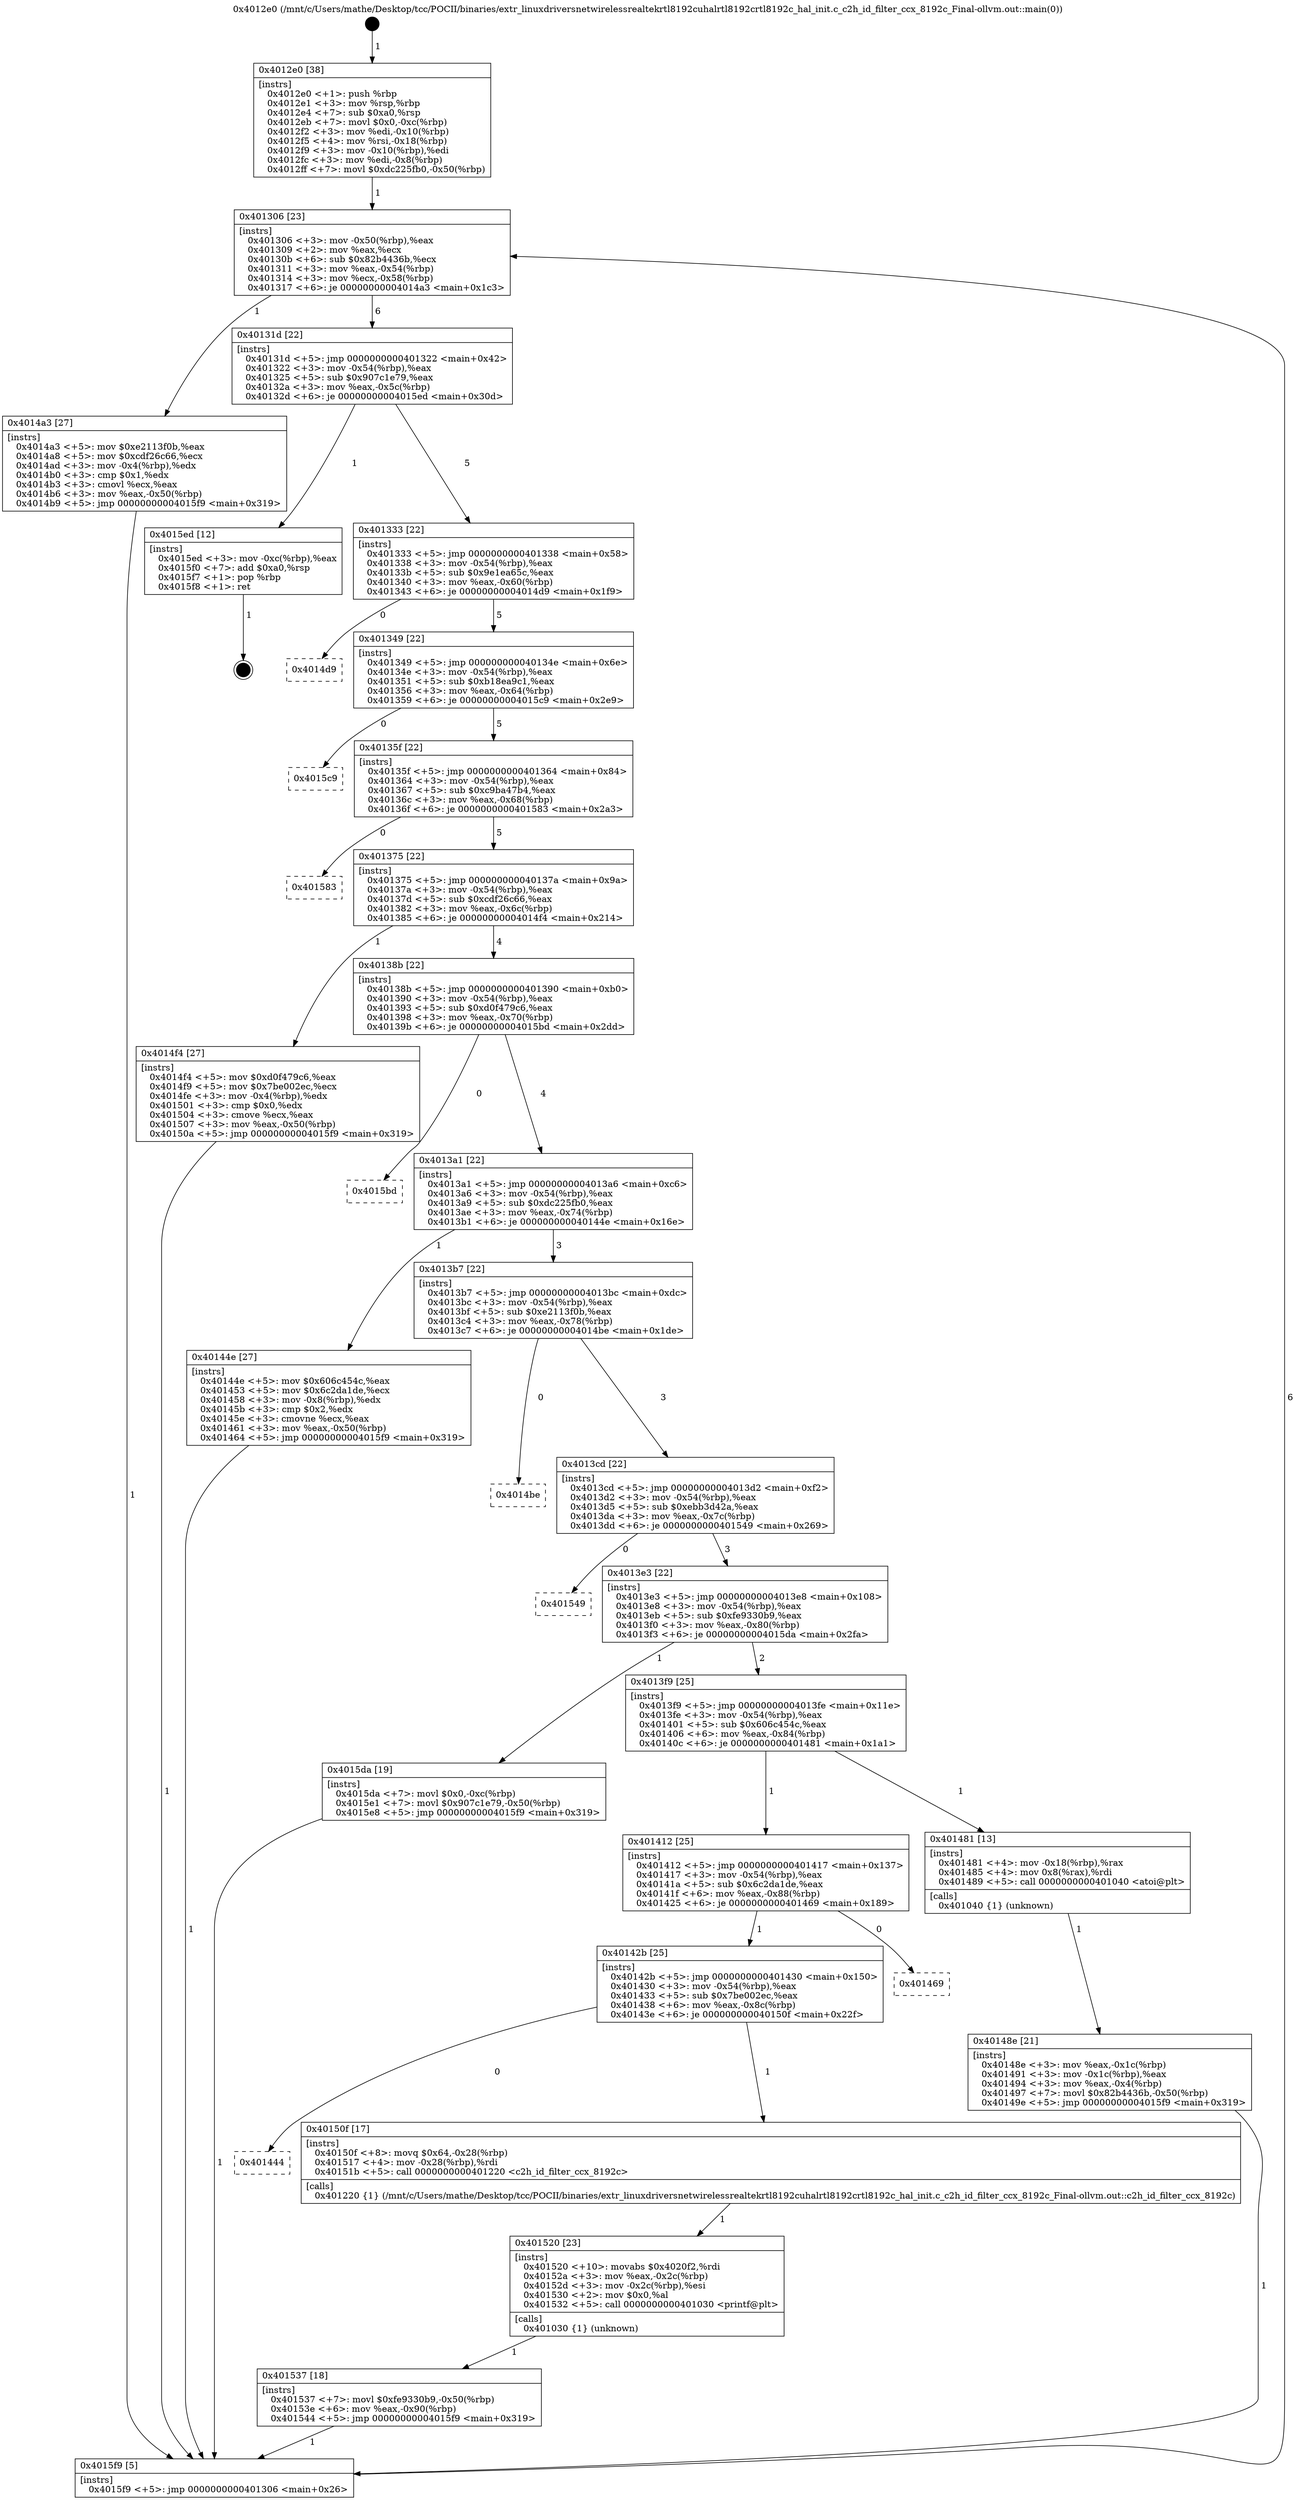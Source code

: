 digraph "0x4012e0" {
  label = "0x4012e0 (/mnt/c/Users/mathe/Desktop/tcc/POCII/binaries/extr_linuxdriversnetwirelessrealtekrtl8192cuhalrtl8192crtl8192c_hal_init.c_c2h_id_filter_ccx_8192c_Final-ollvm.out::main(0))"
  labelloc = "t"
  node[shape=record]

  Entry [label="",width=0.3,height=0.3,shape=circle,fillcolor=black,style=filled]
  "0x401306" [label="{
     0x401306 [23]\l
     | [instrs]\l
     &nbsp;&nbsp;0x401306 \<+3\>: mov -0x50(%rbp),%eax\l
     &nbsp;&nbsp;0x401309 \<+2\>: mov %eax,%ecx\l
     &nbsp;&nbsp;0x40130b \<+6\>: sub $0x82b4436b,%ecx\l
     &nbsp;&nbsp;0x401311 \<+3\>: mov %eax,-0x54(%rbp)\l
     &nbsp;&nbsp;0x401314 \<+3\>: mov %ecx,-0x58(%rbp)\l
     &nbsp;&nbsp;0x401317 \<+6\>: je 00000000004014a3 \<main+0x1c3\>\l
  }"]
  "0x4014a3" [label="{
     0x4014a3 [27]\l
     | [instrs]\l
     &nbsp;&nbsp;0x4014a3 \<+5\>: mov $0xe2113f0b,%eax\l
     &nbsp;&nbsp;0x4014a8 \<+5\>: mov $0xcdf26c66,%ecx\l
     &nbsp;&nbsp;0x4014ad \<+3\>: mov -0x4(%rbp),%edx\l
     &nbsp;&nbsp;0x4014b0 \<+3\>: cmp $0x1,%edx\l
     &nbsp;&nbsp;0x4014b3 \<+3\>: cmovl %ecx,%eax\l
     &nbsp;&nbsp;0x4014b6 \<+3\>: mov %eax,-0x50(%rbp)\l
     &nbsp;&nbsp;0x4014b9 \<+5\>: jmp 00000000004015f9 \<main+0x319\>\l
  }"]
  "0x40131d" [label="{
     0x40131d [22]\l
     | [instrs]\l
     &nbsp;&nbsp;0x40131d \<+5\>: jmp 0000000000401322 \<main+0x42\>\l
     &nbsp;&nbsp;0x401322 \<+3\>: mov -0x54(%rbp),%eax\l
     &nbsp;&nbsp;0x401325 \<+5\>: sub $0x907c1e79,%eax\l
     &nbsp;&nbsp;0x40132a \<+3\>: mov %eax,-0x5c(%rbp)\l
     &nbsp;&nbsp;0x40132d \<+6\>: je 00000000004015ed \<main+0x30d\>\l
  }"]
  Exit [label="",width=0.3,height=0.3,shape=circle,fillcolor=black,style=filled,peripheries=2]
  "0x4015ed" [label="{
     0x4015ed [12]\l
     | [instrs]\l
     &nbsp;&nbsp;0x4015ed \<+3\>: mov -0xc(%rbp),%eax\l
     &nbsp;&nbsp;0x4015f0 \<+7\>: add $0xa0,%rsp\l
     &nbsp;&nbsp;0x4015f7 \<+1\>: pop %rbp\l
     &nbsp;&nbsp;0x4015f8 \<+1\>: ret\l
  }"]
  "0x401333" [label="{
     0x401333 [22]\l
     | [instrs]\l
     &nbsp;&nbsp;0x401333 \<+5\>: jmp 0000000000401338 \<main+0x58\>\l
     &nbsp;&nbsp;0x401338 \<+3\>: mov -0x54(%rbp),%eax\l
     &nbsp;&nbsp;0x40133b \<+5\>: sub $0x9e1ea65c,%eax\l
     &nbsp;&nbsp;0x401340 \<+3\>: mov %eax,-0x60(%rbp)\l
     &nbsp;&nbsp;0x401343 \<+6\>: je 00000000004014d9 \<main+0x1f9\>\l
  }"]
  "0x401537" [label="{
     0x401537 [18]\l
     | [instrs]\l
     &nbsp;&nbsp;0x401537 \<+7\>: movl $0xfe9330b9,-0x50(%rbp)\l
     &nbsp;&nbsp;0x40153e \<+6\>: mov %eax,-0x90(%rbp)\l
     &nbsp;&nbsp;0x401544 \<+5\>: jmp 00000000004015f9 \<main+0x319\>\l
  }"]
  "0x4014d9" [label="{
     0x4014d9\l
  }", style=dashed]
  "0x401349" [label="{
     0x401349 [22]\l
     | [instrs]\l
     &nbsp;&nbsp;0x401349 \<+5\>: jmp 000000000040134e \<main+0x6e\>\l
     &nbsp;&nbsp;0x40134e \<+3\>: mov -0x54(%rbp),%eax\l
     &nbsp;&nbsp;0x401351 \<+5\>: sub $0xb18ea9c1,%eax\l
     &nbsp;&nbsp;0x401356 \<+3\>: mov %eax,-0x64(%rbp)\l
     &nbsp;&nbsp;0x401359 \<+6\>: je 00000000004015c9 \<main+0x2e9\>\l
  }"]
  "0x401520" [label="{
     0x401520 [23]\l
     | [instrs]\l
     &nbsp;&nbsp;0x401520 \<+10\>: movabs $0x4020f2,%rdi\l
     &nbsp;&nbsp;0x40152a \<+3\>: mov %eax,-0x2c(%rbp)\l
     &nbsp;&nbsp;0x40152d \<+3\>: mov -0x2c(%rbp),%esi\l
     &nbsp;&nbsp;0x401530 \<+2\>: mov $0x0,%al\l
     &nbsp;&nbsp;0x401532 \<+5\>: call 0000000000401030 \<printf@plt\>\l
     | [calls]\l
     &nbsp;&nbsp;0x401030 \{1\} (unknown)\l
  }"]
  "0x4015c9" [label="{
     0x4015c9\l
  }", style=dashed]
  "0x40135f" [label="{
     0x40135f [22]\l
     | [instrs]\l
     &nbsp;&nbsp;0x40135f \<+5\>: jmp 0000000000401364 \<main+0x84\>\l
     &nbsp;&nbsp;0x401364 \<+3\>: mov -0x54(%rbp),%eax\l
     &nbsp;&nbsp;0x401367 \<+5\>: sub $0xc9ba47b4,%eax\l
     &nbsp;&nbsp;0x40136c \<+3\>: mov %eax,-0x68(%rbp)\l
     &nbsp;&nbsp;0x40136f \<+6\>: je 0000000000401583 \<main+0x2a3\>\l
  }"]
  "0x401444" [label="{
     0x401444\l
  }", style=dashed]
  "0x401583" [label="{
     0x401583\l
  }", style=dashed]
  "0x401375" [label="{
     0x401375 [22]\l
     | [instrs]\l
     &nbsp;&nbsp;0x401375 \<+5\>: jmp 000000000040137a \<main+0x9a\>\l
     &nbsp;&nbsp;0x40137a \<+3\>: mov -0x54(%rbp),%eax\l
     &nbsp;&nbsp;0x40137d \<+5\>: sub $0xcdf26c66,%eax\l
     &nbsp;&nbsp;0x401382 \<+3\>: mov %eax,-0x6c(%rbp)\l
     &nbsp;&nbsp;0x401385 \<+6\>: je 00000000004014f4 \<main+0x214\>\l
  }"]
  "0x40150f" [label="{
     0x40150f [17]\l
     | [instrs]\l
     &nbsp;&nbsp;0x40150f \<+8\>: movq $0x64,-0x28(%rbp)\l
     &nbsp;&nbsp;0x401517 \<+4\>: mov -0x28(%rbp),%rdi\l
     &nbsp;&nbsp;0x40151b \<+5\>: call 0000000000401220 \<c2h_id_filter_ccx_8192c\>\l
     | [calls]\l
     &nbsp;&nbsp;0x401220 \{1\} (/mnt/c/Users/mathe/Desktop/tcc/POCII/binaries/extr_linuxdriversnetwirelessrealtekrtl8192cuhalrtl8192crtl8192c_hal_init.c_c2h_id_filter_ccx_8192c_Final-ollvm.out::c2h_id_filter_ccx_8192c)\l
  }"]
  "0x4014f4" [label="{
     0x4014f4 [27]\l
     | [instrs]\l
     &nbsp;&nbsp;0x4014f4 \<+5\>: mov $0xd0f479c6,%eax\l
     &nbsp;&nbsp;0x4014f9 \<+5\>: mov $0x7be002ec,%ecx\l
     &nbsp;&nbsp;0x4014fe \<+3\>: mov -0x4(%rbp),%edx\l
     &nbsp;&nbsp;0x401501 \<+3\>: cmp $0x0,%edx\l
     &nbsp;&nbsp;0x401504 \<+3\>: cmove %ecx,%eax\l
     &nbsp;&nbsp;0x401507 \<+3\>: mov %eax,-0x50(%rbp)\l
     &nbsp;&nbsp;0x40150a \<+5\>: jmp 00000000004015f9 \<main+0x319\>\l
  }"]
  "0x40138b" [label="{
     0x40138b [22]\l
     | [instrs]\l
     &nbsp;&nbsp;0x40138b \<+5\>: jmp 0000000000401390 \<main+0xb0\>\l
     &nbsp;&nbsp;0x401390 \<+3\>: mov -0x54(%rbp),%eax\l
     &nbsp;&nbsp;0x401393 \<+5\>: sub $0xd0f479c6,%eax\l
     &nbsp;&nbsp;0x401398 \<+3\>: mov %eax,-0x70(%rbp)\l
     &nbsp;&nbsp;0x40139b \<+6\>: je 00000000004015bd \<main+0x2dd\>\l
  }"]
  "0x40142b" [label="{
     0x40142b [25]\l
     | [instrs]\l
     &nbsp;&nbsp;0x40142b \<+5\>: jmp 0000000000401430 \<main+0x150\>\l
     &nbsp;&nbsp;0x401430 \<+3\>: mov -0x54(%rbp),%eax\l
     &nbsp;&nbsp;0x401433 \<+5\>: sub $0x7be002ec,%eax\l
     &nbsp;&nbsp;0x401438 \<+6\>: mov %eax,-0x8c(%rbp)\l
     &nbsp;&nbsp;0x40143e \<+6\>: je 000000000040150f \<main+0x22f\>\l
  }"]
  "0x4015bd" [label="{
     0x4015bd\l
  }", style=dashed]
  "0x4013a1" [label="{
     0x4013a1 [22]\l
     | [instrs]\l
     &nbsp;&nbsp;0x4013a1 \<+5\>: jmp 00000000004013a6 \<main+0xc6\>\l
     &nbsp;&nbsp;0x4013a6 \<+3\>: mov -0x54(%rbp),%eax\l
     &nbsp;&nbsp;0x4013a9 \<+5\>: sub $0xdc225fb0,%eax\l
     &nbsp;&nbsp;0x4013ae \<+3\>: mov %eax,-0x74(%rbp)\l
     &nbsp;&nbsp;0x4013b1 \<+6\>: je 000000000040144e \<main+0x16e\>\l
  }"]
  "0x401469" [label="{
     0x401469\l
  }", style=dashed]
  "0x40144e" [label="{
     0x40144e [27]\l
     | [instrs]\l
     &nbsp;&nbsp;0x40144e \<+5\>: mov $0x606c454c,%eax\l
     &nbsp;&nbsp;0x401453 \<+5\>: mov $0x6c2da1de,%ecx\l
     &nbsp;&nbsp;0x401458 \<+3\>: mov -0x8(%rbp),%edx\l
     &nbsp;&nbsp;0x40145b \<+3\>: cmp $0x2,%edx\l
     &nbsp;&nbsp;0x40145e \<+3\>: cmovne %ecx,%eax\l
     &nbsp;&nbsp;0x401461 \<+3\>: mov %eax,-0x50(%rbp)\l
     &nbsp;&nbsp;0x401464 \<+5\>: jmp 00000000004015f9 \<main+0x319\>\l
  }"]
  "0x4013b7" [label="{
     0x4013b7 [22]\l
     | [instrs]\l
     &nbsp;&nbsp;0x4013b7 \<+5\>: jmp 00000000004013bc \<main+0xdc\>\l
     &nbsp;&nbsp;0x4013bc \<+3\>: mov -0x54(%rbp),%eax\l
     &nbsp;&nbsp;0x4013bf \<+5\>: sub $0xe2113f0b,%eax\l
     &nbsp;&nbsp;0x4013c4 \<+3\>: mov %eax,-0x78(%rbp)\l
     &nbsp;&nbsp;0x4013c7 \<+6\>: je 00000000004014be \<main+0x1de\>\l
  }"]
  "0x4015f9" [label="{
     0x4015f9 [5]\l
     | [instrs]\l
     &nbsp;&nbsp;0x4015f9 \<+5\>: jmp 0000000000401306 \<main+0x26\>\l
  }"]
  "0x4012e0" [label="{
     0x4012e0 [38]\l
     | [instrs]\l
     &nbsp;&nbsp;0x4012e0 \<+1\>: push %rbp\l
     &nbsp;&nbsp;0x4012e1 \<+3\>: mov %rsp,%rbp\l
     &nbsp;&nbsp;0x4012e4 \<+7\>: sub $0xa0,%rsp\l
     &nbsp;&nbsp;0x4012eb \<+7\>: movl $0x0,-0xc(%rbp)\l
     &nbsp;&nbsp;0x4012f2 \<+3\>: mov %edi,-0x10(%rbp)\l
     &nbsp;&nbsp;0x4012f5 \<+4\>: mov %rsi,-0x18(%rbp)\l
     &nbsp;&nbsp;0x4012f9 \<+3\>: mov -0x10(%rbp),%edi\l
     &nbsp;&nbsp;0x4012fc \<+3\>: mov %edi,-0x8(%rbp)\l
     &nbsp;&nbsp;0x4012ff \<+7\>: movl $0xdc225fb0,-0x50(%rbp)\l
  }"]
  "0x40148e" [label="{
     0x40148e [21]\l
     | [instrs]\l
     &nbsp;&nbsp;0x40148e \<+3\>: mov %eax,-0x1c(%rbp)\l
     &nbsp;&nbsp;0x401491 \<+3\>: mov -0x1c(%rbp),%eax\l
     &nbsp;&nbsp;0x401494 \<+3\>: mov %eax,-0x4(%rbp)\l
     &nbsp;&nbsp;0x401497 \<+7\>: movl $0x82b4436b,-0x50(%rbp)\l
     &nbsp;&nbsp;0x40149e \<+5\>: jmp 00000000004015f9 \<main+0x319\>\l
  }"]
  "0x4014be" [label="{
     0x4014be\l
  }", style=dashed]
  "0x4013cd" [label="{
     0x4013cd [22]\l
     | [instrs]\l
     &nbsp;&nbsp;0x4013cd \<+5\>: jmp 00000000004013d2 \<main+0xf2\>\l
     &nbsp;&nbsp;0x4013d2 \<+3\>: mov -0x54(%rbp),%eax\l
     &nbsp;&nbsp;0x4013d5 \<+5\>: sub $0xebb3d42a,%eax\l
     &nbsp;&nbsp;0x4013da \<+3\>: mov %eax,-0x7c(%rbp)\l
     &nbsp;&nbsp;0x4013dd \<+6\>: je 0000000000401549 \<main+0x269\>\l
  }"]
  "0x401412" [label="{
     0x401412 [25]\l
     | [instrs]\l
     &nbsp;&nbsp;0x401412 \<+5\>: jmp 0000000000401417 \<main+0x137\>\l
     &nbsp;&nbsp;0x401417 \<+3\>: mov -0x54(%rbp),%eax\l
     &nbsp;&nbsp;0x40141a \<+5\>: sub $0x6c2da1de,%eax\l
     &nbsp;&nbsp;0x40141f \<+6\>: mov %eax,-0x88(%rbp)\l
     &nbsp;&nbsp;0x401425 \<+6\>: je 0000000000401469 \<main+0x189\>\l
  }"]
  "0x401549" [label="{
     0x401549\l
  }", style=dashed]
  "0x4013e3" [label="{
     0x4013e3 [22]\l
     | [instrs]\l
     &nbsp;&nbsp;0x4013e3 \<+5\>: jmp 00000000004013e8 \<main+0x108\>\l
     &nbsp;&nbsp;0x4013e8 \<+3\>: mov -0x54(%rbp),%eax\l
     &nbsp;&nbsp;0x4013eb \<+5\>: sub $0xfe9330b9,%eax\l
     &nbsp;&nbsp;0x4013f0 \<+3\>: mov %eax,-0x80(%rbp)\l
     &nbsp;&nbsp;0x4013f3 \<+6\>: je 00000000004015da \<main+0x2fa\>\l
  }"]
  "0x401481" [label="{
     0x401481 [13]\l
     | [instrs]\l
     &nbsp;&nbsp;0x401481 \<+4\>: mov -0x18(%rbp),%rax\l
     &nbsp;&nbsp;0x401485 \<+4\>: mov 0x8(%rax),%rdi\l
     &nbsp;&nbsp;0x401489 \<+5\>: call 0000000000401040 \<atoi@plt\>\l
     | [calls]\l
     &nbsp;&nbsp;0x401040 \{1\} (unknown)\l
  }"]
  "0x4015da" [label="{
     0x4015da [19]\l
     | [instrs]\l
     &nbsp;&nbsp;0x4015da \<+7\>: movl $0x0,-0xc(%rbp)\l
     &nbsp;&nbsp;0x4015e1 \<+7\>: movl $0x907c1e79,-0x50(%rbp)\l
     &nbsp;&nbsp;0x4015e8 \<+5\>: jmp 00000000004015f9 \<main+0x319\>\l
  }"]
  "0x4013f9" [label="{
     0x4013f9 [25]\l
     | [instrs]\l
     &nbsp;&nbsp;0x4013f9 \<+5\>: jmp 00000000004013fe \<main+0x11e\>\l
     &nbsp;&nbsp;0x4013fe \<+3\>: mov -0x54(%rbp),%eax\l
     &nbsp;&nbsp;0x401401 \<+5\>: sub $0x606c454c,%eax\l
     &nbsp;&nbsp;0x401406 \<+6\>: mov %eax,-0x84(%rbp)\l
     &nbsp;&nbsp;0x40140c \<+6\>: je 0000000000401481 \<main+0x1a1\>\l
  }"]
  Entry -> "0x4012e0" [label=" 1"]
  "0x401306" -> "0x4014a3" [label=" 1"]
  "0x401306" -> "0x40131d" [label=" 6"]
  "0x4015ed" -> Exit [label=" 1"]
  "0x40131d" -> "0x4015ed" [label=" 1"]
  "0x40131d" -> "0x401333" [label=" 5"]
  "0x4015da" -> "0x4015f9" [label=" 1"]
  "0x401333" -> "0x4014d9" [label=" 0"]
  "0x401333" -> "0x401349" [label=" 5"]
  "0x401537" -> "0x4015f9" [label=" 1"]
  "0x401349" -> "0x4015c9" [label=" 0"]
  "0x401349" -> "0x40135f" [label=" 5"]
  "0x401520" -> "0x401537" [label=" 1"]
  "0x40135f" -> "0x401583" [label=" 0"]
  "0x40135f" -> "0x401375" [label=" 5"]
  "0x40150f" -> "0x401520" [label=" 1"]
  "0x401375" -> "0x4014f4" [label=" 1"]
  "0x401375" -> "0x40138b" [label=" 4"]
  "0x40142b" -> "0x401444" [label=" 0"]
  "0x40138b" -> "0x4015bd" [label=" 0"]
  "0x40138b" -> "0x4013a1" [label=" 4"]
  "0x40142b" -> "0x40150f" [label=" 1"]
  "0x4013a1" -> "0x40144e" [label=" 1"]
  "0x4013a1" -> "0x4013b7" [label=" 3"]
  "0x40144e" -> "0x4015f9" [label=" 1"]
  "0x4012e0" -> "0x401306" [label=" 1"]
  "0x4015f9" -> "0x401306" [label=" 6"]
  "0x401412" -> "0x40142b" [label=" 1"]
  "0x4013b7" -> "0x4014be" [label=" 0"]
  "0x4013b7" -> "0x4013cd" [label=" 3"]
  "0x401412" -> "0x401469" [label=" 0"]
  "0x4013cd" -> "0x401549" [label=" 0"]
  "0x4013cd" -> "0x4013e3" [label=" 3"]
  "0x4014f4" -> "0x4015f9" [label=" 1"]
  "0x4013e3" -> "0x4015da" [label=" 1"]
  "0x4013e3" -> "0x4013f9" [label=" 2"]
  "0x4014a3" -> "0x4015f9" [label=" 1"]
  "0x4013f9" -> "0x401481" [label=" 1"]
  "0x4013f9" -> "0x401412" [label=" 1"]
  "0x401481" -> "0x40148e" [label=" 1"]
  "0x40148e" -> "0x4015f9" [label=" 1"]
}
